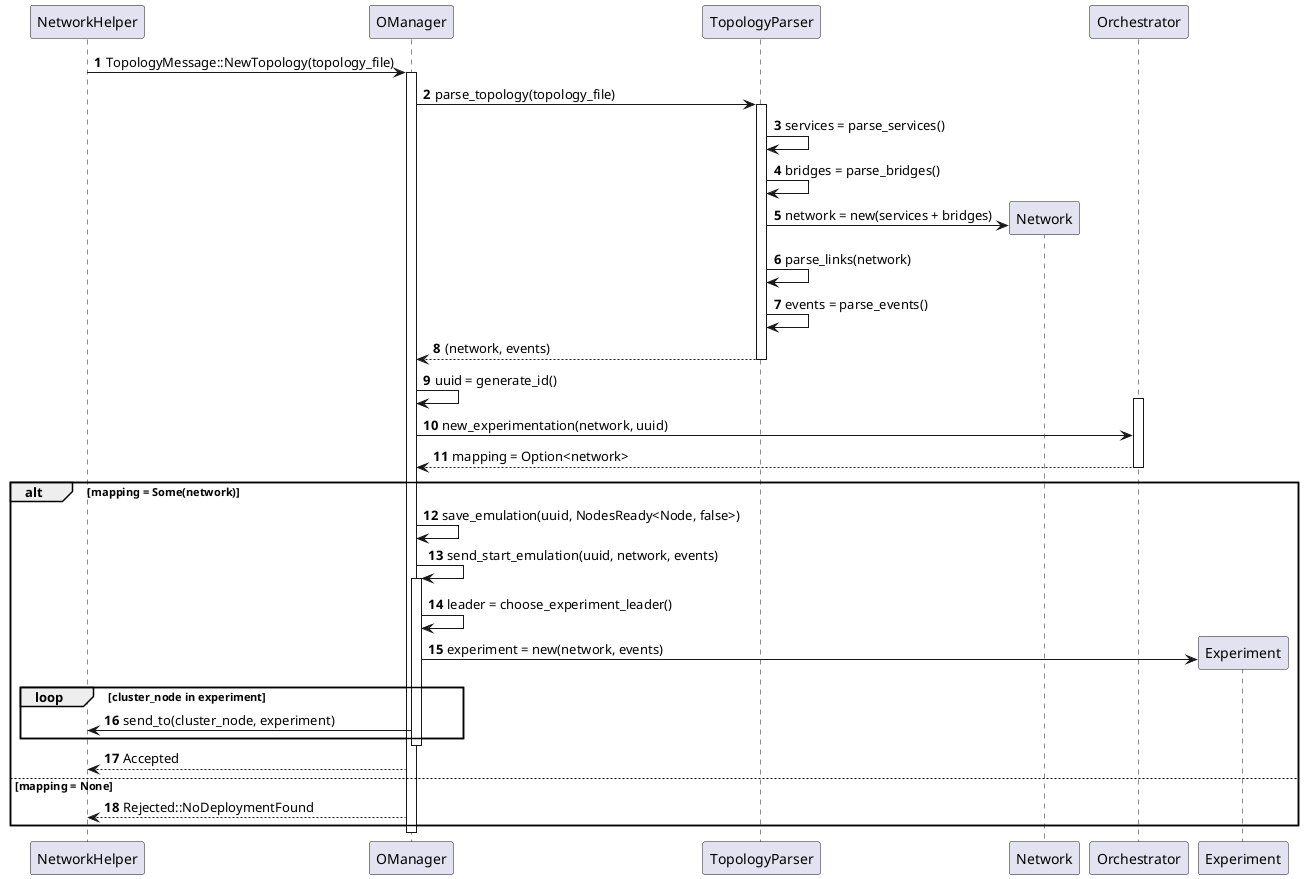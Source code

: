 @startuml
'https://plantuml.com/sequence-diagram

autonumber

NetworkHelper -> OManager : TopologyMessage::NewTopology(topology_file)


activate OManager
OManager -> TopologyParser : parse_topology(topology_file)
activate TopologyParser
TopologyParser -> TopologyParser : services = parse_services()
TopologyParser -> TopologyParser : bridges = parse_bridges()
create Network
TopologyParser -> Network : network = new(services + bridges)
TopologyParser -> TopologyParser : parse_links(network)
TopologyParser -> TopologyParser : events = parse_events()
TopologyParser --> OManager : (network, events)
deactivate TopologyParser

OManager -> OManager : uuid = generate_id()
activate Orchestrator
OManager -> Orchestrator: new_experimentation(network, uuid)
Orchestrator --> OManager : mapping = Option<network>
deactivate Orchestrator

alt mapping = Some(network)
    OManager -> OManager : save_emulation(uuid, NodesReady<Node, false>)
    OManager -> OManager : send_start_emulation(uuid, network, events)
    activate OManager
    OManager -> OManager : leader = choose_experiment_leader()
    create Experiment
    OManager -> Experiment : experiment = new(network, events)
    loop cluster_node in experiment
    OManager -> NetworkHelper : send_to(cluster_node, experiment)
    end loop
    deactivate OManager
    OManager --> NetworkHelper : Accepted
else mapping = None
    OManager --> NetworkHelper : Rejected::NoDeploymentFound
end
deactivate OManager
@enduml